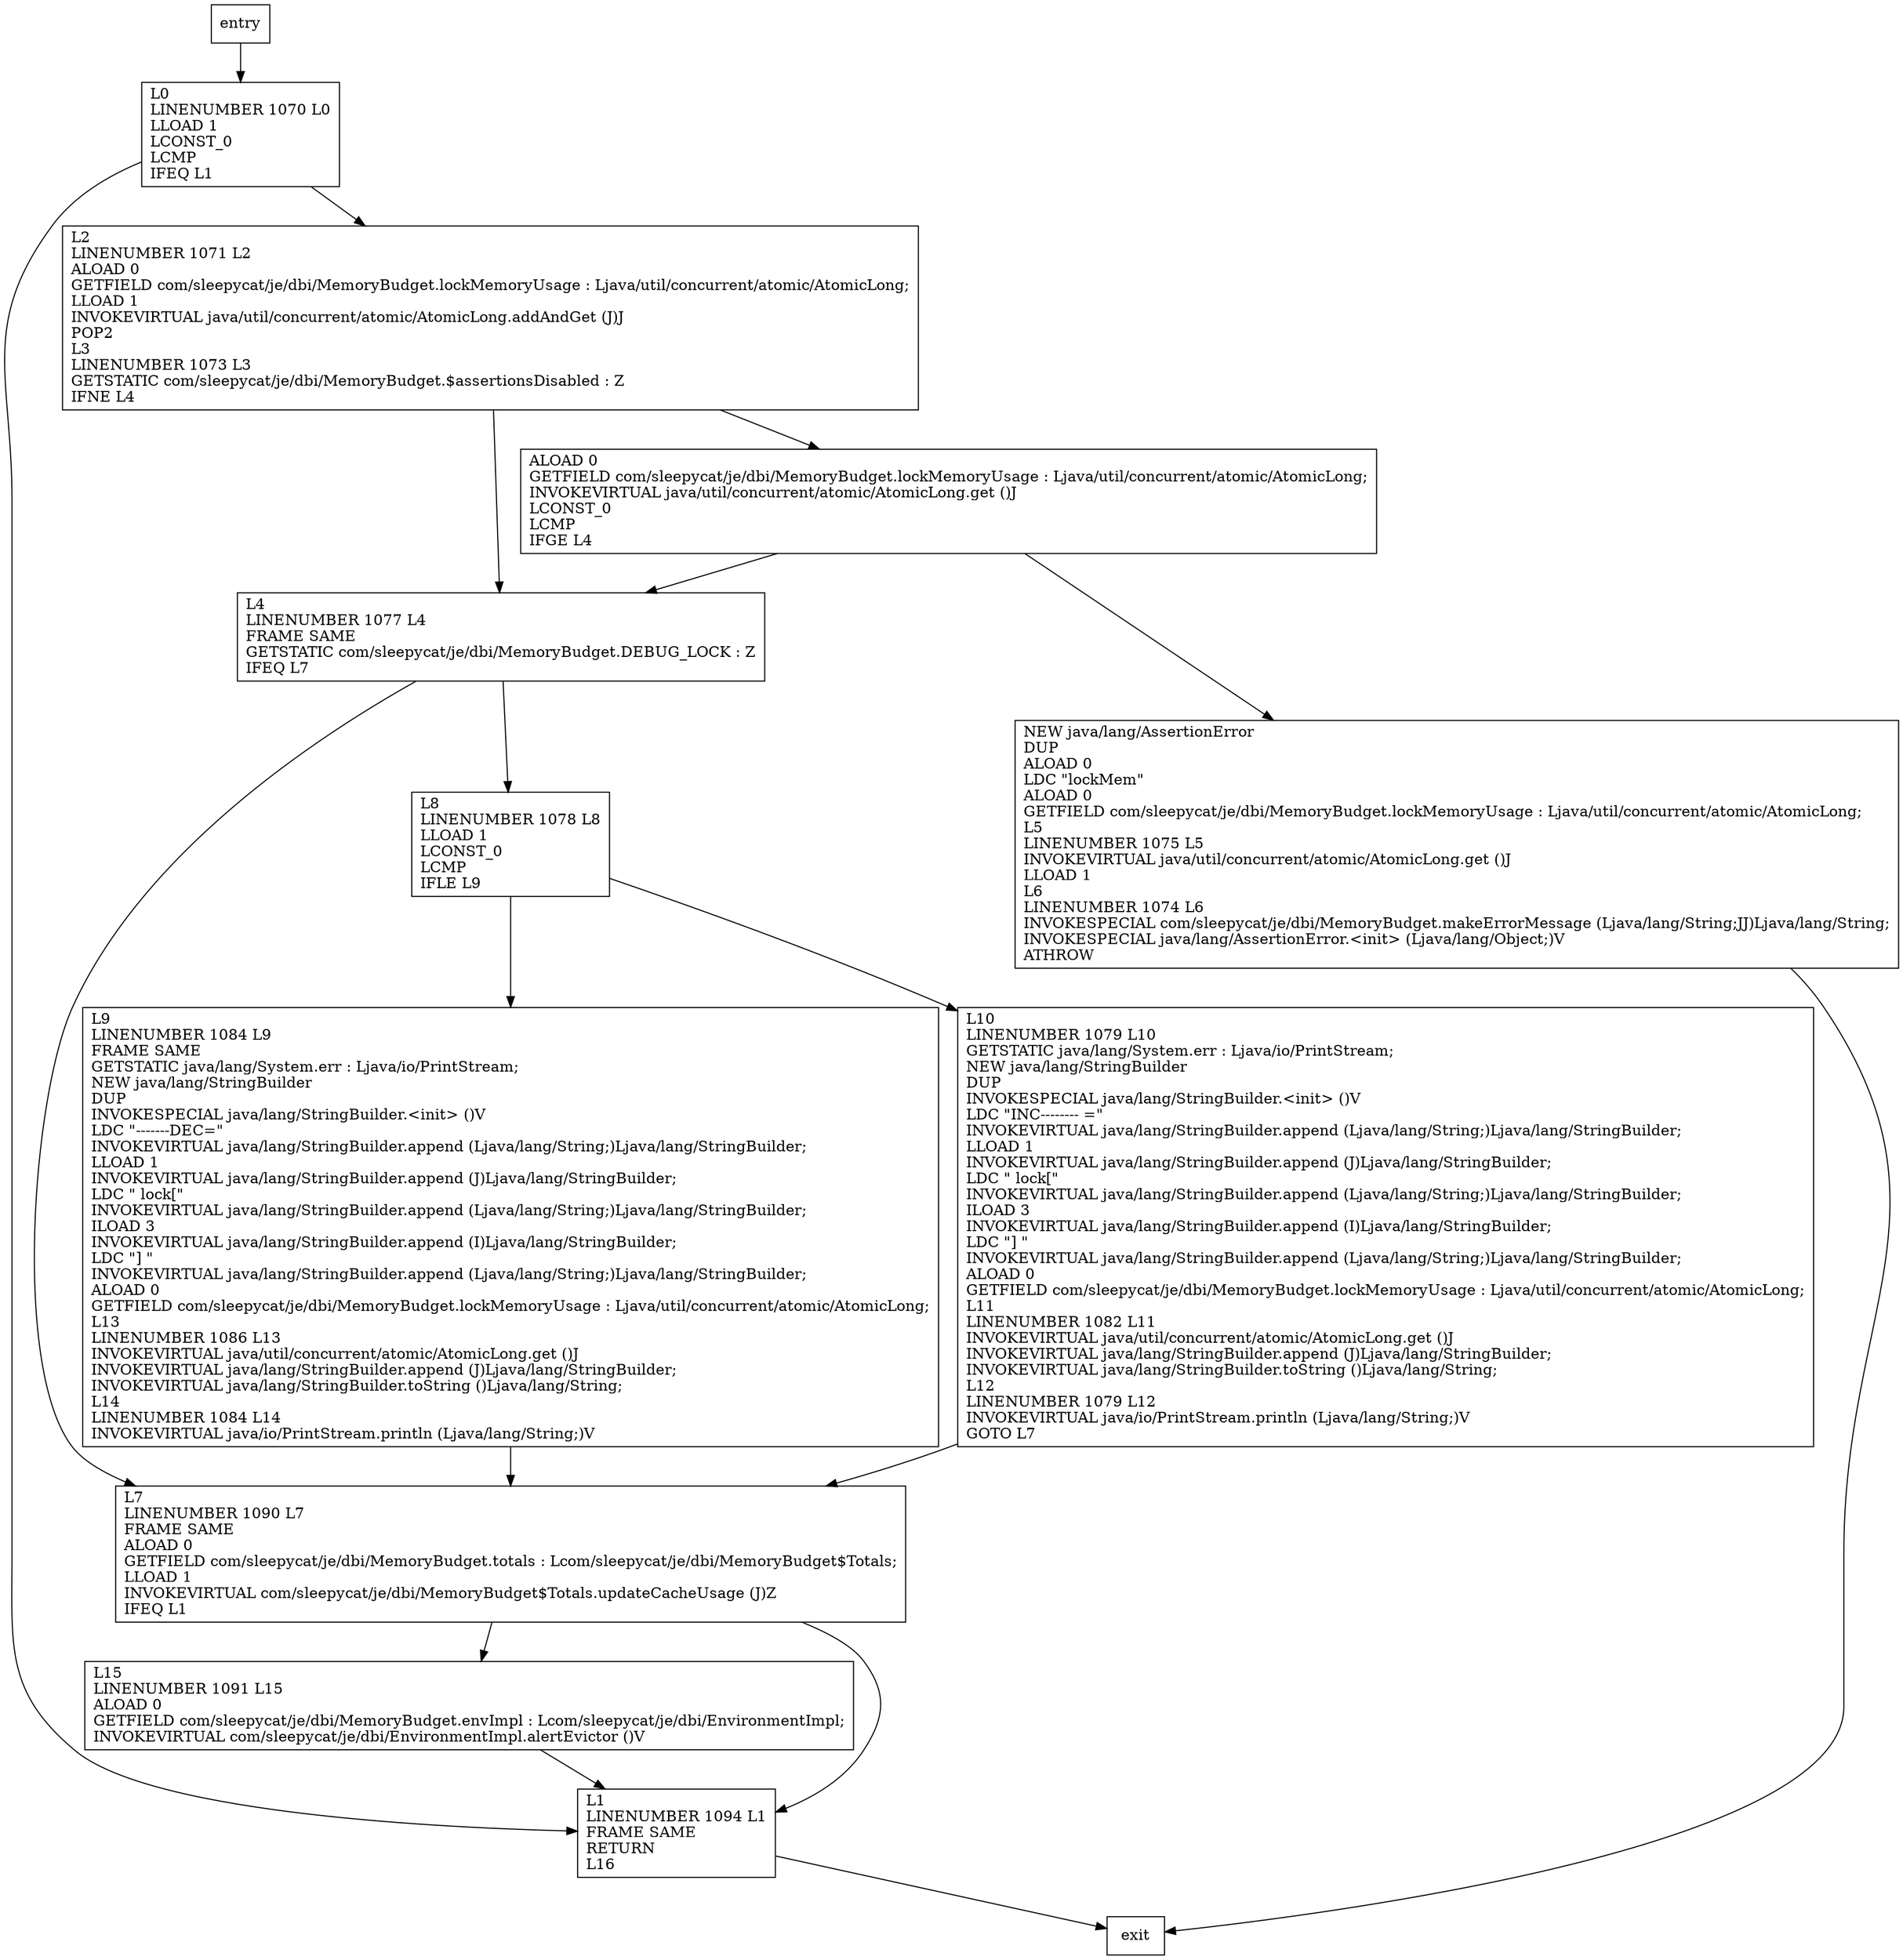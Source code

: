digraph updateLockMemoryUsage {
node [shape=record];
1478625648 [label="L4\lLINENUMBER 1077 L4\lFRAME SAME\lGETSTATIC com/sleepycat/je/dbi/MemoryBudget.DEBUG_LOCK : Z\lIFEQ L7\l"];
1105172647 [label="L15\lLINENUMBER 1091 L15\lALOAD 0\lGETFIELD com/sleepycat/je/dbi/MemoryBudget.envImpl : Lcom/sleepycat/je/dbi/EnvironmentImpl;\lINVOKEVIRTUAL com/sleepycat/je/dbi/EnvironmentImpl.alertEvictor ()V\l"];
847899270 [label="ALOAD 0\lGETFIELD com/sleepycat/je/dbi/MemoryBudget.lockMemoryUsage : Ljava/util/concurrent/atomic/AtomicLong;\lINVOKEVIRTUAL java/util/concurrent/atomic/AtomicLong.get ()J\lLCONST_0\lLCMP\lIFGE L4\l"];
1873497602 [label="L7\lLINENUMBER 1090 L7\lFRAME SAME\lALOAD 0\lGETFIELD com/sleepycat/je/dbi/MemoryBudget.totals : Lcom/sleepycat/je/dbi/MemoryBudget$Totals;\lLLOAD 1\lINVOKEVIRTUAL com/sleepycat/je/dbi/MemoryBudget$Totals.updateCacheUsage (J)Z\lIFEQ L1\l"];
655008526 [label="L8\lLINENUMBER 1078 L8\lLLOAD 1\lLCONST_0\lLCMP\lIFLE L9\l"];
1521135795 [label="L9\lLINENUMBER 1084 L9\lFRAME SAME\lGETSTATIC java/lang/System.err : Ljava/io/PrintStream;\lNEW java/lang/StringBuilder\lDUP\lINVOKESPECIAL java/lang/StringBuilder.\<init\> ()V\lLDC \"-------DEC=\"\lINVOKEVIRTUAL java/lang/StringBuilder.append (Ljava/lang/String;)Ljava/lang/StringBuilder;\lLLOAD 1\lINVOKEVIRTUAL java/lang/StringBuilder.append (J)Ljava/lang/StringBuilder;\lLDC \" lock[\"\lINVOKEVIRTUAL java/lang/StringBuilder.append (Ljava/lang/String;)Ljava/lang/StringBuilder;\lILOAD 3\lINVOKEVIRTUAL java/lang/StringBuilder.append (I)Ljava/lang/StringBuilder;\lLDC \"] \"\lINVOKEVIRTUAL java/lang/StringBuilder.append (Ljava/lang/String;)Ljava/lang/StringBuilder;\lALOAD 0\lGETFIELD com/sleepycat/je/dbi/MemoryBudget.lockMemoryUsage : Ljava/util/concurrent/atomic/AtomicLong;\lL13\lLINENUMBER 1086 L13\lINVOKEVIRTUAL java/util/concurrent/atomic/AtomicLong.get ()J\lINVOKEVIRTUAL java/lang/StringBuilder.append (J)Ljava/lang/StringBuilder;\lINVOKEVIRTUAL java/lang/StringBuilder.toString ()Ljava/lang/String;\lL14\lLINENUMBER 1084 L14\lINVOKEVIRTUAL java/io/PrintStream.println (Ljava/lang/String;)V\l"];
894165323 [label="L0\lLINENUMBER 1070 L0\lLLOAD 1\lLCONST_0\lLCMP\lIFEQ L1\l"];
2061888533 [label="L1\lLINENUMBER 1094 L1\lFRAME SAME\lRETURN\lL16\l"];
576017914 [label="L2\lLINENUMBER 1071 L2\lALOAD 0\lGETFIELD com/sleepycat/je/dbi/MemoryBudget.lockMemoryUsage : Ljava/util/concurrent/atomic/AtomicLong;\lLLOAD 1\lINVOKEVIRTUAL java/util/concurrent/atomic/AtomicLong.addAndGet (J)J\lPOP2\lL3\lLINENUMBER 1073 L3\lGETSTATIC com/sleepycat/je/dbi/MemoryBudget.$assertionsDisabled : Z\lIFNE L4\l"];
1949369213 [label="L10\lLINENUMBER 1079 L10\lGETSTATIC java/lang/System.err : Ljava/io/PrintStream;\lNEW java/lang/StringBuilder\lDUP\lINVOKESPECIAL java/lang/StringBuilder.\<init\> ()V\lLDC \"INC-------- =\"\lINVOKEVIRTUAL java/lang/StringBuilder.append (Ljava/lang/String;)Ljava/lang/StringBuilder;\lLLOAD 1\lINVOKEVIRTUAL java/lang/StringBuilder.append (J)Ljava/lang/StringBuilder;\lLDC \" lock[\"\lINVOKEVIRTUAL java/lang/StringBuilder.append (Ljava/lang/String;)Ljava/lang/StringBuilder;\lILOAD 3\lINVOKEVIRTUAL java/lang/StringBuilder.append (I)Ljava/lang/StringBuilder;\lLDC \"] \"\lINVOKEVIRTUAL java/lang/StringBuilder.append (Ljava/lang/String;)Ljava/lang/StringBuilder;\lALOAD 0\lGETFIELD com/sleepycat/je/dbi/MemoryBudget.lockMemoryUsage : Ljava/util/concurrent/atomic/AtomicLong;\lL11\lLINENUMBER 1082 L11\lINVOKEVIRTUAL java/util/concurrent/atomic/AtomicLong.get ()J\lINVOKEVIRTUAL java/lang/StringBuilder.append (J)Ljava/lang/StringBuilder;\lINVOKEVIRTUAL java/lang/StringBuilder.toString ()Ljava/lang/String;\lL12\lLINENUMBER 1079 L12\lINVOKEVIRTUAL java/io/PrintStream.println (Ljava/lang/String;)V\lGOTO L7\l"];
1742286214 [label="NEW java/lang/AssertionError\lDUP\lALOAD 0\lLDC \"lockMem\"\lALOAD 0\lGETFIELD com/sleepycat/je/dbi/MemoryBudget.lockMemoryUsage : Ljava/util/concurrent/atomic/AtomicLong;\lL5\lLINENUMBER 1075 L5\lINVOKEVIRTUAL java/util/concurrent/atomic/AtomicLong.get ()J\lLLOAD 1\lL6\lLINENUMBER 1074 L6\lINVOKESPECIAL com/sleepycat/je/dbi/MemoryBudget.makeErrorMessage (Ljava/lang/String;JJ)Ljava/lang/String;\lINVOKESPECIAL java/lang/AssertionError.\<init\> (Ljava/lang/Object;)V\lATHROW\l"];
entry;
exit;
655008526 -> 1521135795;
655008526 -> 1949369213;
1521135795 -> 1873497602;
2061888533 -> exit;
576017914 -> 1478625648;
576017914 -> 847899270;
1949369213 -> 1873497602;
entry -> 894165323;
1478625648 -> 1873497602;
1478625648 -> 655008526;
1105172647 -> 2061888533;
847899270 -> 1478625648;
847899270 -> 1742286214;
1873497602 -> 1105172647;
1873497602 -> 2061888533;
894165323 -> 2061888533;
894165323 -> 576017914;
1742286214 -> exit;
}
